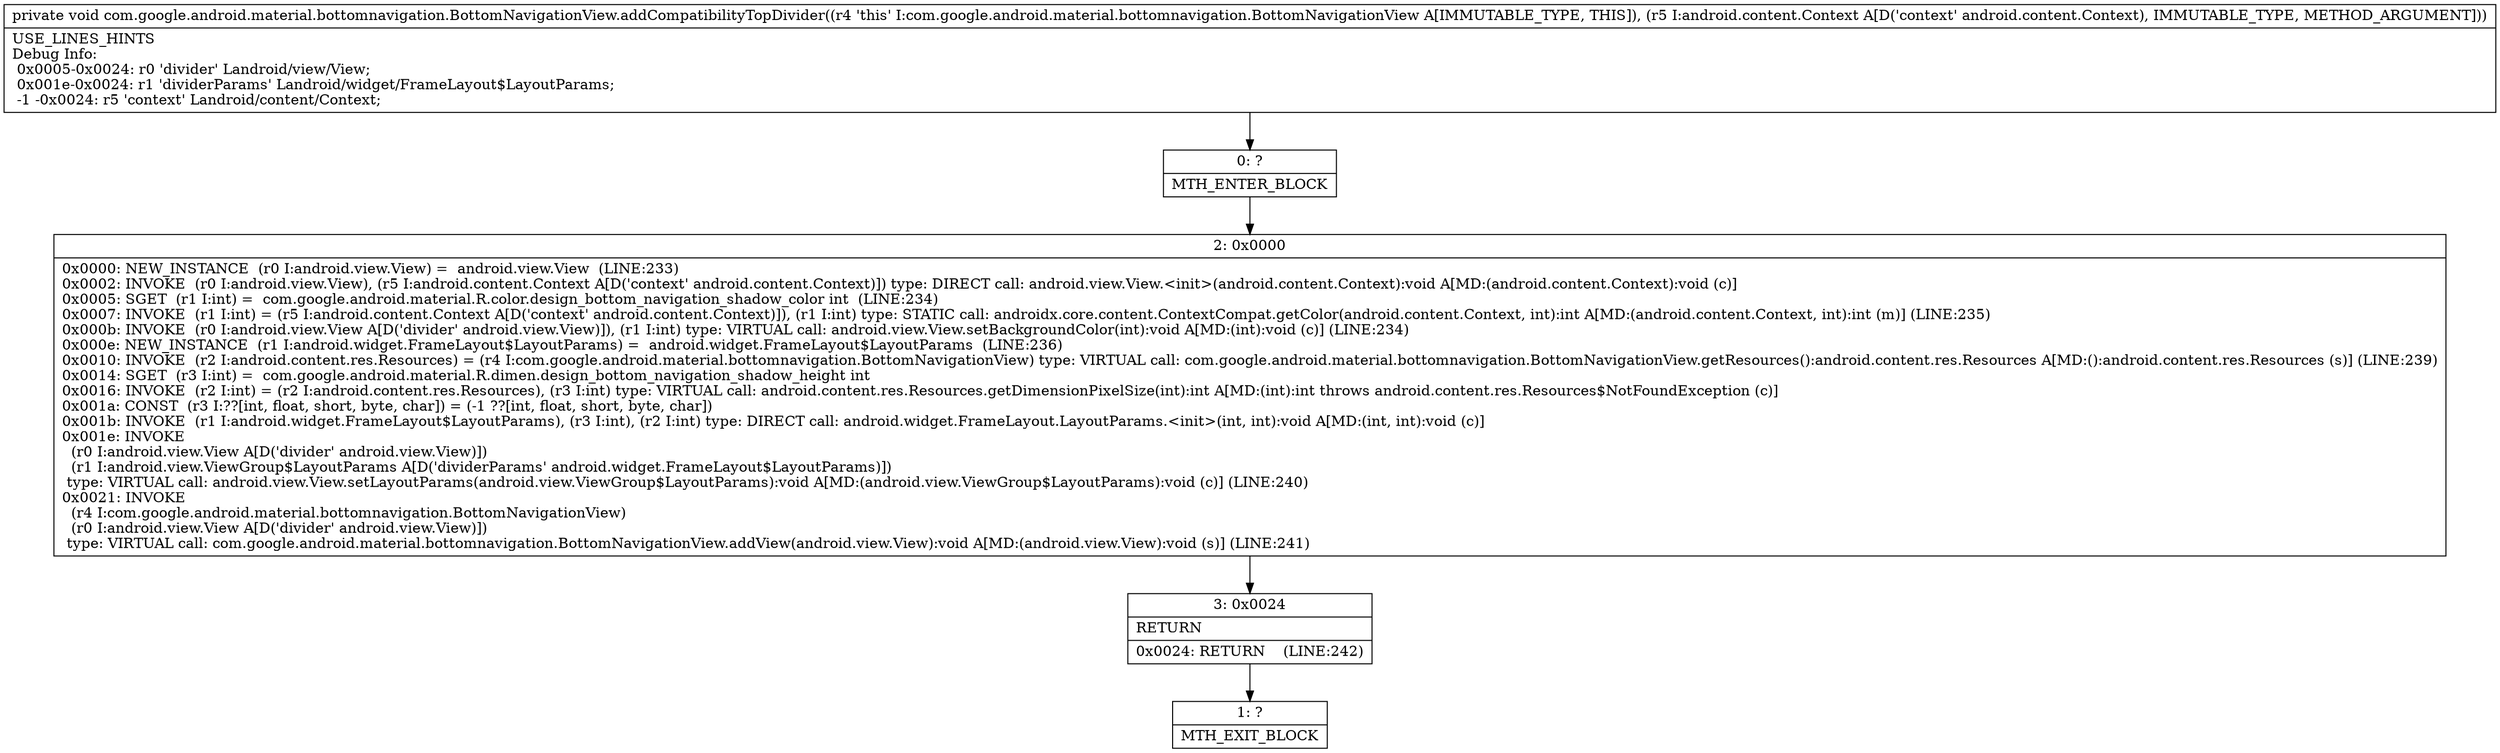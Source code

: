 digraph "CFG forcom.google.android.material.bottomnavigation.BottomNavigationView.addCompatibilityTopDivider(Landroid\/content\/Context;)V" {
Node_0 [shape=record,label="{0\:\ ?|MTH_ENTER_BLOCK\l}"];
Node_2 [shape=record,label="{2\:\ 0x0000|0x0000: NEW_INSTANCE  (r0 I:android.view.View) =  android.view.View  (LINE:233)\l0x0002: INVOKE  (r0 I:android.view.View), (r5 I:android.content.Context A[D('context' android.content.Context)]) type: DIRECT call: android.view.View.\<init\>(android.content.Context):void A[MD:(android.content.Context):void (c)]\l0x0005: SGET  (r1 I:int) =  com.google.android.material.R.color.design_bottom_navigation_shadow_color int  (LINE:234)\l0x0007: INVOKE  (r1 I:int) = (r5 I:android.content.Context A[D('context' android.content.Context)]), (r1 I:int) type: STATIC call: androidx.core.content.ContextCompat.getColor(android.content.Context, int):int A[MD:(android.content.Context, int):int (m)] (LINE:235)\l0x000b: INVOKE  (r0 I:android.view.View A[D('divider' android.view.View)]), (r1 I:int) type: VIRTUAL call: android.view.View.setBackgroundColor(int):void A[MD:(int):void (c)] (LINE:234)\l0x000e: NEW_INSTANCE  (r1 I:android.widget.FrameLayout$LayoutParams) =  android.widget.FrameLayout$LayoutParams  (LINE:236)\l0x0010: INVOKE  (r2 I:android.content.res.Resources) = (r4 I:com.google.android.material.bottomnavigation.BottomNavigationView) type: VIRTUAL call: com.google.android.material.bottomnavigation.BottomNavigationView.getResources():android.content.res.Resources A[MD:():android.content.res.Resources (s)] (LINE:239)\l0x0014: SGET  (r3 I:int) =  com.google.android.material.R.dimen.design_bottom_navigation_shadow_height int \l0x0016: INVOKE  (r2 I:int) = (r2 I:android.content.res.Resources), (r3 I:int) type: VIRTUAL call: android.content.res.Resources.getDimensionPixelSize(int):int A[MD:(int):int throws android.content.res.Resources$NotFoundException (c)]\l0x001a: CONST  (r3 I:??[int, float, short, byte, char]) = (\-1 ??[int, float, short, byte, char]) \l0x001b: INVOKE  (r1 I:android.widget.FrameLayout$LayoutParams), (r3 I:int), (r2 I:int) type: DIRECT call: android.widget.FrameLayout.LayoutParams.\<init\>(int, int):void A[MD:(int, int):void (c)]\l0x001e: INVOKE  \l  (r0 I:android.view.View A[D('divider' android.view.View)])\l  (r1 I:android.view.ViewGroup$LayoutParams A[D('dividerParams' android.widget.FrameLayout$LayoutParams)])\l type: VIRTUAL call: android.view.View.setLayoutParams(android.view.ViewGroup$LayoutParams):void A[MD:(android.view.ViewGroup$LayoutParams):void (c)] (LINE:240)\l0x0021: INVOKE  \l  (r4 I:com.google.android.material.bottomnavigation.BottomNavigationView)\l  (r0 I:android.view.View A[D('divider' android.view.View)])\l type: VIRTUAL call: com.google.android.material.bottomnavigation.BottomNavigationView.addView(android.view.View):void A[MD:(android.view.View):void (s)] (LINE:241)\l}"];
Node_3 [shape=record,label="{3\:\ 0x0024|RETURN\l|0x0024: RETURN    (LINE:242)\l}"];
Node_1 [shape=record,label="{1\:\ ?|MTH_EXIT_BLOCK\l}"];
MethodNode[shape=record,label="{private void com.google.android.material.bottomnavigation.BottomNavigationView.addCompatibilityTopDivider((r4 'this' I:com.google.android.material.bottomnavigation.BottomNavigationView A[IMMUTABLE_TYPE, THIS]), (r5 I:android.content.Context A[D('context' android.content.Context), IMMUTABLE_TYPE, METHOD_ARGUMENT]))  | USE_LINES_HINTS\lDebug Info:\l  0x0005\-0x0024: r0 'divider' Landroid\/view\/View;\l  0x001e\-0x0024: r1 'dividerParams' Landroid\/widget\/FrameLayout$LayoutParams;\l  \-1 \-0x0024: r5 'context' Landroid\/content\/Context;\l}"];
MethodNode -> Node_0;Node_0 -> Node_2;
Node_2 -> Node_3;
Node_3 -> Node_1;
}

